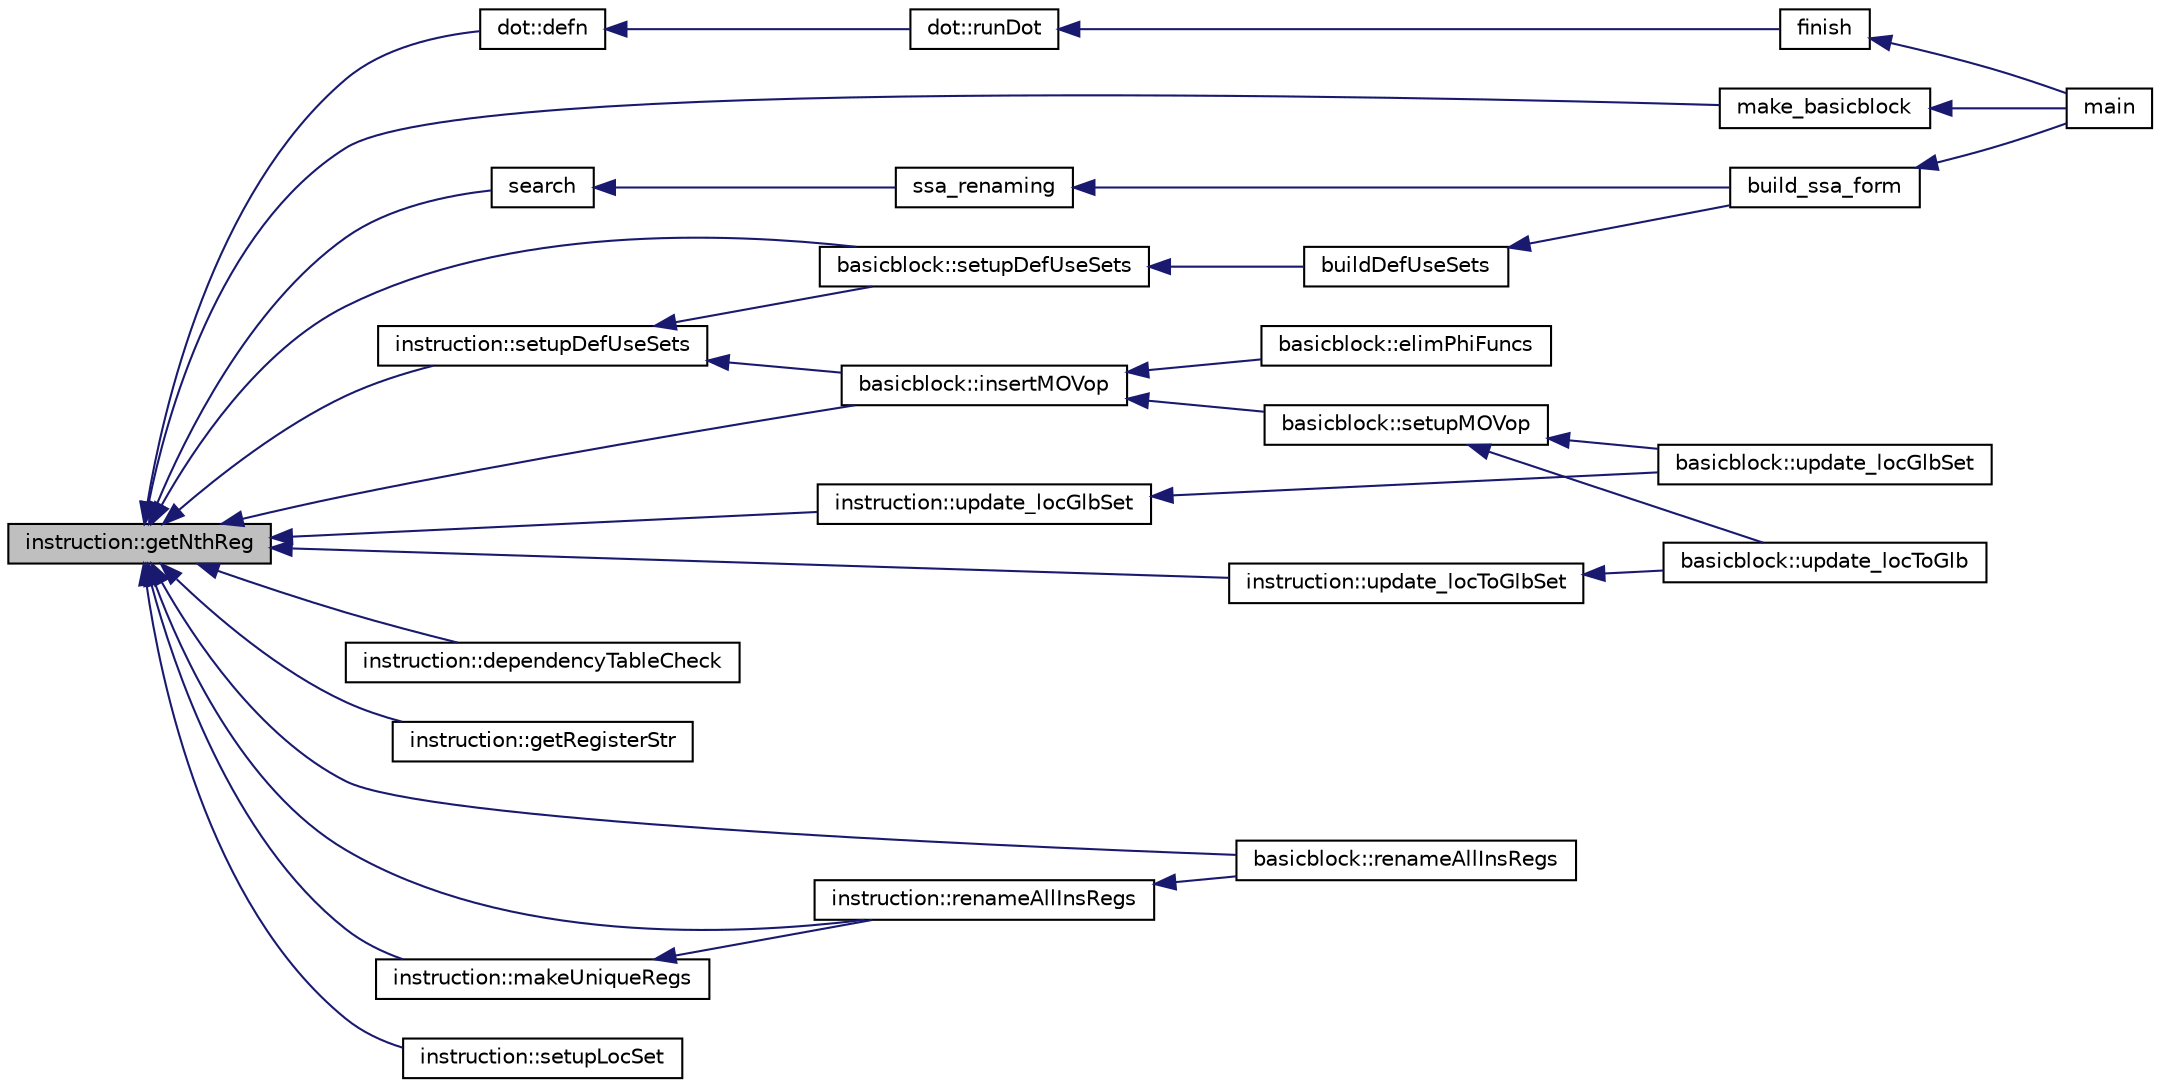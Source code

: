 digraph G
{
  edge [fontname="Helvetica",fontsize="10",labelfontname="Helvetica",labelfontsize="10"];
  node [fontname="Helvetica",fontsize="10",shape=record];
  rankdir=LR;
  Node1 [label="instruction::getNthReg",height=0.2,width=0.4,color="black", fillcolor="grey75", style="filled" fontcolor="black"];
  Node1 -> Node2 [dir=back,color="midnightblue",fontsize="10",style="solid",fontname="Helvetica"];
  Node2 [label="dot::defn",height=0.2,width=0.4,color="black", fillcolor="white", style="filled",URL="$classdot.html#af56f68484dcec4b943a6a77d261080a6"];
  Node2 -> Node3 [dir=back,color="midnightblue",fontsize="10",style="solid",fontname="Helvetica"];
  Node3 [label="dot::runDot",height=0.2,width=0.4,color="black", fillcolor="white", style="filled",URL="$classdot.html#a613147e95e44f245a63a5b08418c95f9"];
  Node3 -> Node4 [dir=back,color="midnightblue",fontsize="10",style="solid",fontname="Helvetica"];
  Node4 [label="finish",height=0.2,width=0.4,color="black", fillcolor="white", style="filled",URL="$main_8cpp.html#a95cf23fdc260a92c373256cf79d940f2"];
  Node4 -> Node5 [dir=back,color="midnightblue",fontsize="10",style="solid",fontname="Helvetica"];
  Node5 [label="main",height=0.2,width=0.4,color="black", fillcolor="white", style="filled",URL="$main_8cpp.html#a0ddf1224851353fc92bfbff6f499fa97"];
  Node1 -> Node6 [dir=back,color="midnightblue",fontsize="10",style="solid",fontname="Helvetica"];
  Node6 [label="instruction::dependencyTableCheck",height=0.2,width=0.4,color="black", fillcolor="white", style="filled",URL="$classinstruction.html#ab21a5713ecebfd1b6b6c8aeed06e4679"];
  Node1 -> Node7 [dir=back,color="midnightblue",fontsize="10",style="solid",fontname="Helvetica"];
  Node7 [label="instruction::getRegisterStr",height=0.2,width=0.4,color="black", fillcolor="white", style="filled",URL="$classinstruction.html#acd4f756120e0bd6cdb127715c295a5e7"];
  Node1 -> Node8 [dir=back,color="midnightblue",fontsize="10",style="solid",fontname="Helvetica"];
  Node8 [label="basicblock::insertMOVop",height=0.2,width=0.4,color="black", fillcolor="white", style="filled",URL="$classbasicblock.html#ae2ba97a932c305fcad17c91871d9b53c"];
  Node8 -> Node9 [dir=back,color="midnightblue",fontsize="10",style="solid",fontname="Helvetica"];
  Node9 [label="basicblock::elimPhiFuncs",height=0.2,width=0.4,color="black", fillcolor="white", style="filled",URL="$classbasicblock.html#a654646ba23c51a6f9b5b8db818276d0b"];
  Node8 -> Node10 [dir=back,color="midnightblue",fontsize="10",style="solid",fontname="Helvetica"];
  Node10 [label="basicblock::setupMOVop",height=0.2,width=0.4,color="black", fillcolor="white", style="filled",URL="$classbasicblock.html#ad33cd8a566195b2f3118abafbeffaf82"];
  Node10 -> Node11 [dir=back,color="midnightblue",fontsize="10",style="solid",fontname="Helvetica"];
  Node11 [label="basicblock::update_locGlbSet",height=0.2,width=0.4,color="black", fillcolor="white", style="filled",URL="$classbasicblock.html#a04346052feca6f21451ab71050afe893"];
  Node10 -> Node12 [dir=back,color="midnightblue",fontsize="10",style="solid",fontname="Helvetica"];
  Node12 [label="basicblock::update_locToGlb",height=0.2,width=0.4,color="black", fillcolor="white", style="filled",URL="$classbasicblock.html#ad96c83ff578c7c8c9a2bcd74a2c26add"];
  Node1 -> Node13 [dir=back,color="midnightblue",fontsize="10",style="solid",fontname="Helvetica"];
  Node13 [label="make_basicblock",height=0.2,width=0.4,color="black", fillcolor="white", style="filled",URL="$make__basicblock_8cpp.html#adfa5d9160d675203db3e663d1f2f3849"];
  Node13 -> Node5 [dir=back,color="midnightblue",fontsize="10",style="solid",fontname="Helvetica"];
  Node1 -> Node14 [dir=back,color="midnightblue",fontsize="10",style="solid",fontname="Helvetica"];
  Node14 [label="instruction::makeUniqueRegs",height=0.2,width=0.4,color="black", fillcolor="white", style="filled",URL="$classinstruction.html#ae406e3e00f408b7b54510867c88b1b5d"];
  Node14 -> Node15 [dir=back,color="midnightblue",fontsize="10",style="solid",fontname="Helvetica"];
  Node15 [label="instruction::renameAllInsRegs",height=0.2,width=0.4,color="black", fillcolor="white", style="filled",URL="$classinstruction.html#aac67c9bd51efdf37963fbfc5da8fb737"];
  Node15 -> Node16 [dir=back,color="midnightblue",fontsize="10",style="solid",fontname="Helvetica"];
  Node16 [label="basicblock::renameAllInsRegs",height=0.2,width=0.4,color="black", fillcolor="white", style="filled",URL="$classbasicblock.html#a8493801bbd0b56aac41aa8cd2aedcea4"];
  Node1 -> Node15 [dir=back,color="midnightblue",fontsize="10",style="solid",fontname="Helvetica"];
  Node1 -> Node16 [dir=back,color="midnightblue",fontsize="10",style="solid",fontname="Helvetica"];
  Node1 -> Node17 [dir=back,color="midnightblue",fontsize="10",style="solid",fontname="Helvetica"];
  Node17 [label="search",height=0.2,width=0.4,color="black", fillcolor="white", style="filled",URL="$ssa_8cpp.html#af9593c92c3c4713e11388054c46aa5e9"];
  Node17 -> Node18 [dir=back,color="midnightblue",fontsize="10",style="solid",fontname="Helvetica"];
  Node18 [label="ssa_renaming",height=0.2,width=0.4,color="black", fillcolor="white", style="filled",URL="$ssa_8cpp.html#a804de8f00b7ea9e5487315dc9ff01d77"];
  Node18 -> Node19 [dir=back,color="midnightblue",fontsize="10",style="solid",fontname="Helvetica"];
  Node19 [label="build_ssa_form",height=0.2,width=0.4,color="black", fillcolor="white", style="filled",URL="$ssa_8h.html#a99d7839751286ac78c627aabd383cb51"];
  Node19 -> Node5 [dir=back,color="midnightblue",fontsize="10",style="solid",fontname="Helvetica"];
  Node1 -> Node20 [dir=back,color="midnightblue",fontsize="10",style="solid",fontname="Helvetica"];
  Node20 [label="instruction::setupDefUseSets",height=0.2,width=0.4,color="black", fillcolor="white", style="filled",URL="$classinstruction.html#ad8aba4b11bc32a8e52866c79c8dc47e6"];
  Node20 -> Node8 [dir=back,color="midnightblue",fontsize="10",style="solid",fontname="Helvetica"];
  Node20 -> Node21 [dir=back,color="midnightblue",fontsize="10",style="solid",fontname="Helvetica"];
  Node21 [label="basicblock::setupDefUseSets",height=0.2,width=0.4,color="black", fillcolor="white", style="filled",URL="$classbasicblock.html#a828499c93c05d54ff789feed38051428"];
  Node21 -> Node22 [dir=back,color="midnightblue",fontsize="10",style="solid",fontname="Helvetica"];
  Node22 [label="buildDefUseSets",height=0.2,width=0.4,color="black", fillcolor="white", style="filled",URL="$ssa_8cpp.html#a2407eaf38be9d17167c4361072082608"];
  Node22 -> Node19 [dir=back,color="midnightblue",fontsize="10",style="solid",fontname="Helvetica"];
  Node1 -> Node21 [dir=back,color="midnightblue",fontsize="10",style="solid",fontname="Helvetica"];
  Node1 -> Node23 [dir=back,color="midnightblue",fontsize="10",style="solid",fontname="Helvetica"];
  Node23 [label="instruction::setupLocSet",height=0.2,width=0.4,color="black", fillcolor="white", style="filled",URL="$classinstruction.html#af50b9f329ee94315d1fbff3a151cbd45"];
  Node1 -> Node24 [dir=back,color="midnightblue",fontsize="10",style="solid",fontname="Helvetica"];
  Node24 [label="instruction::update_locGlbSet",height=0.2,width=0.4,color="black", fillcolor="white", style="filled",URL="$classinstruction.html#a33901636d2350a413a4d245f6d16e6a6"];
  Node24 -> Node11 [dir=back,color="midnightblue",fontsize="10",style="solid",fontname="Helvetica"];
  Node1 -> Node25 [dir=back,color="midnightblue",fontsize="10",style="solid",fontname="Helvetica"];
  Node25 [label="instruction::update_locToGlbSet",height=0.2,width=0.4,color="black", fillcolor="white", style="filled",URL="$classinstruction.html#a8c177bf836da2d16fca731375b07fc35"];
  Node25 -> Node12 [dir=back,color="midnightblue",fontsize="10",style="solid",fontname="Helvetica"];
}
